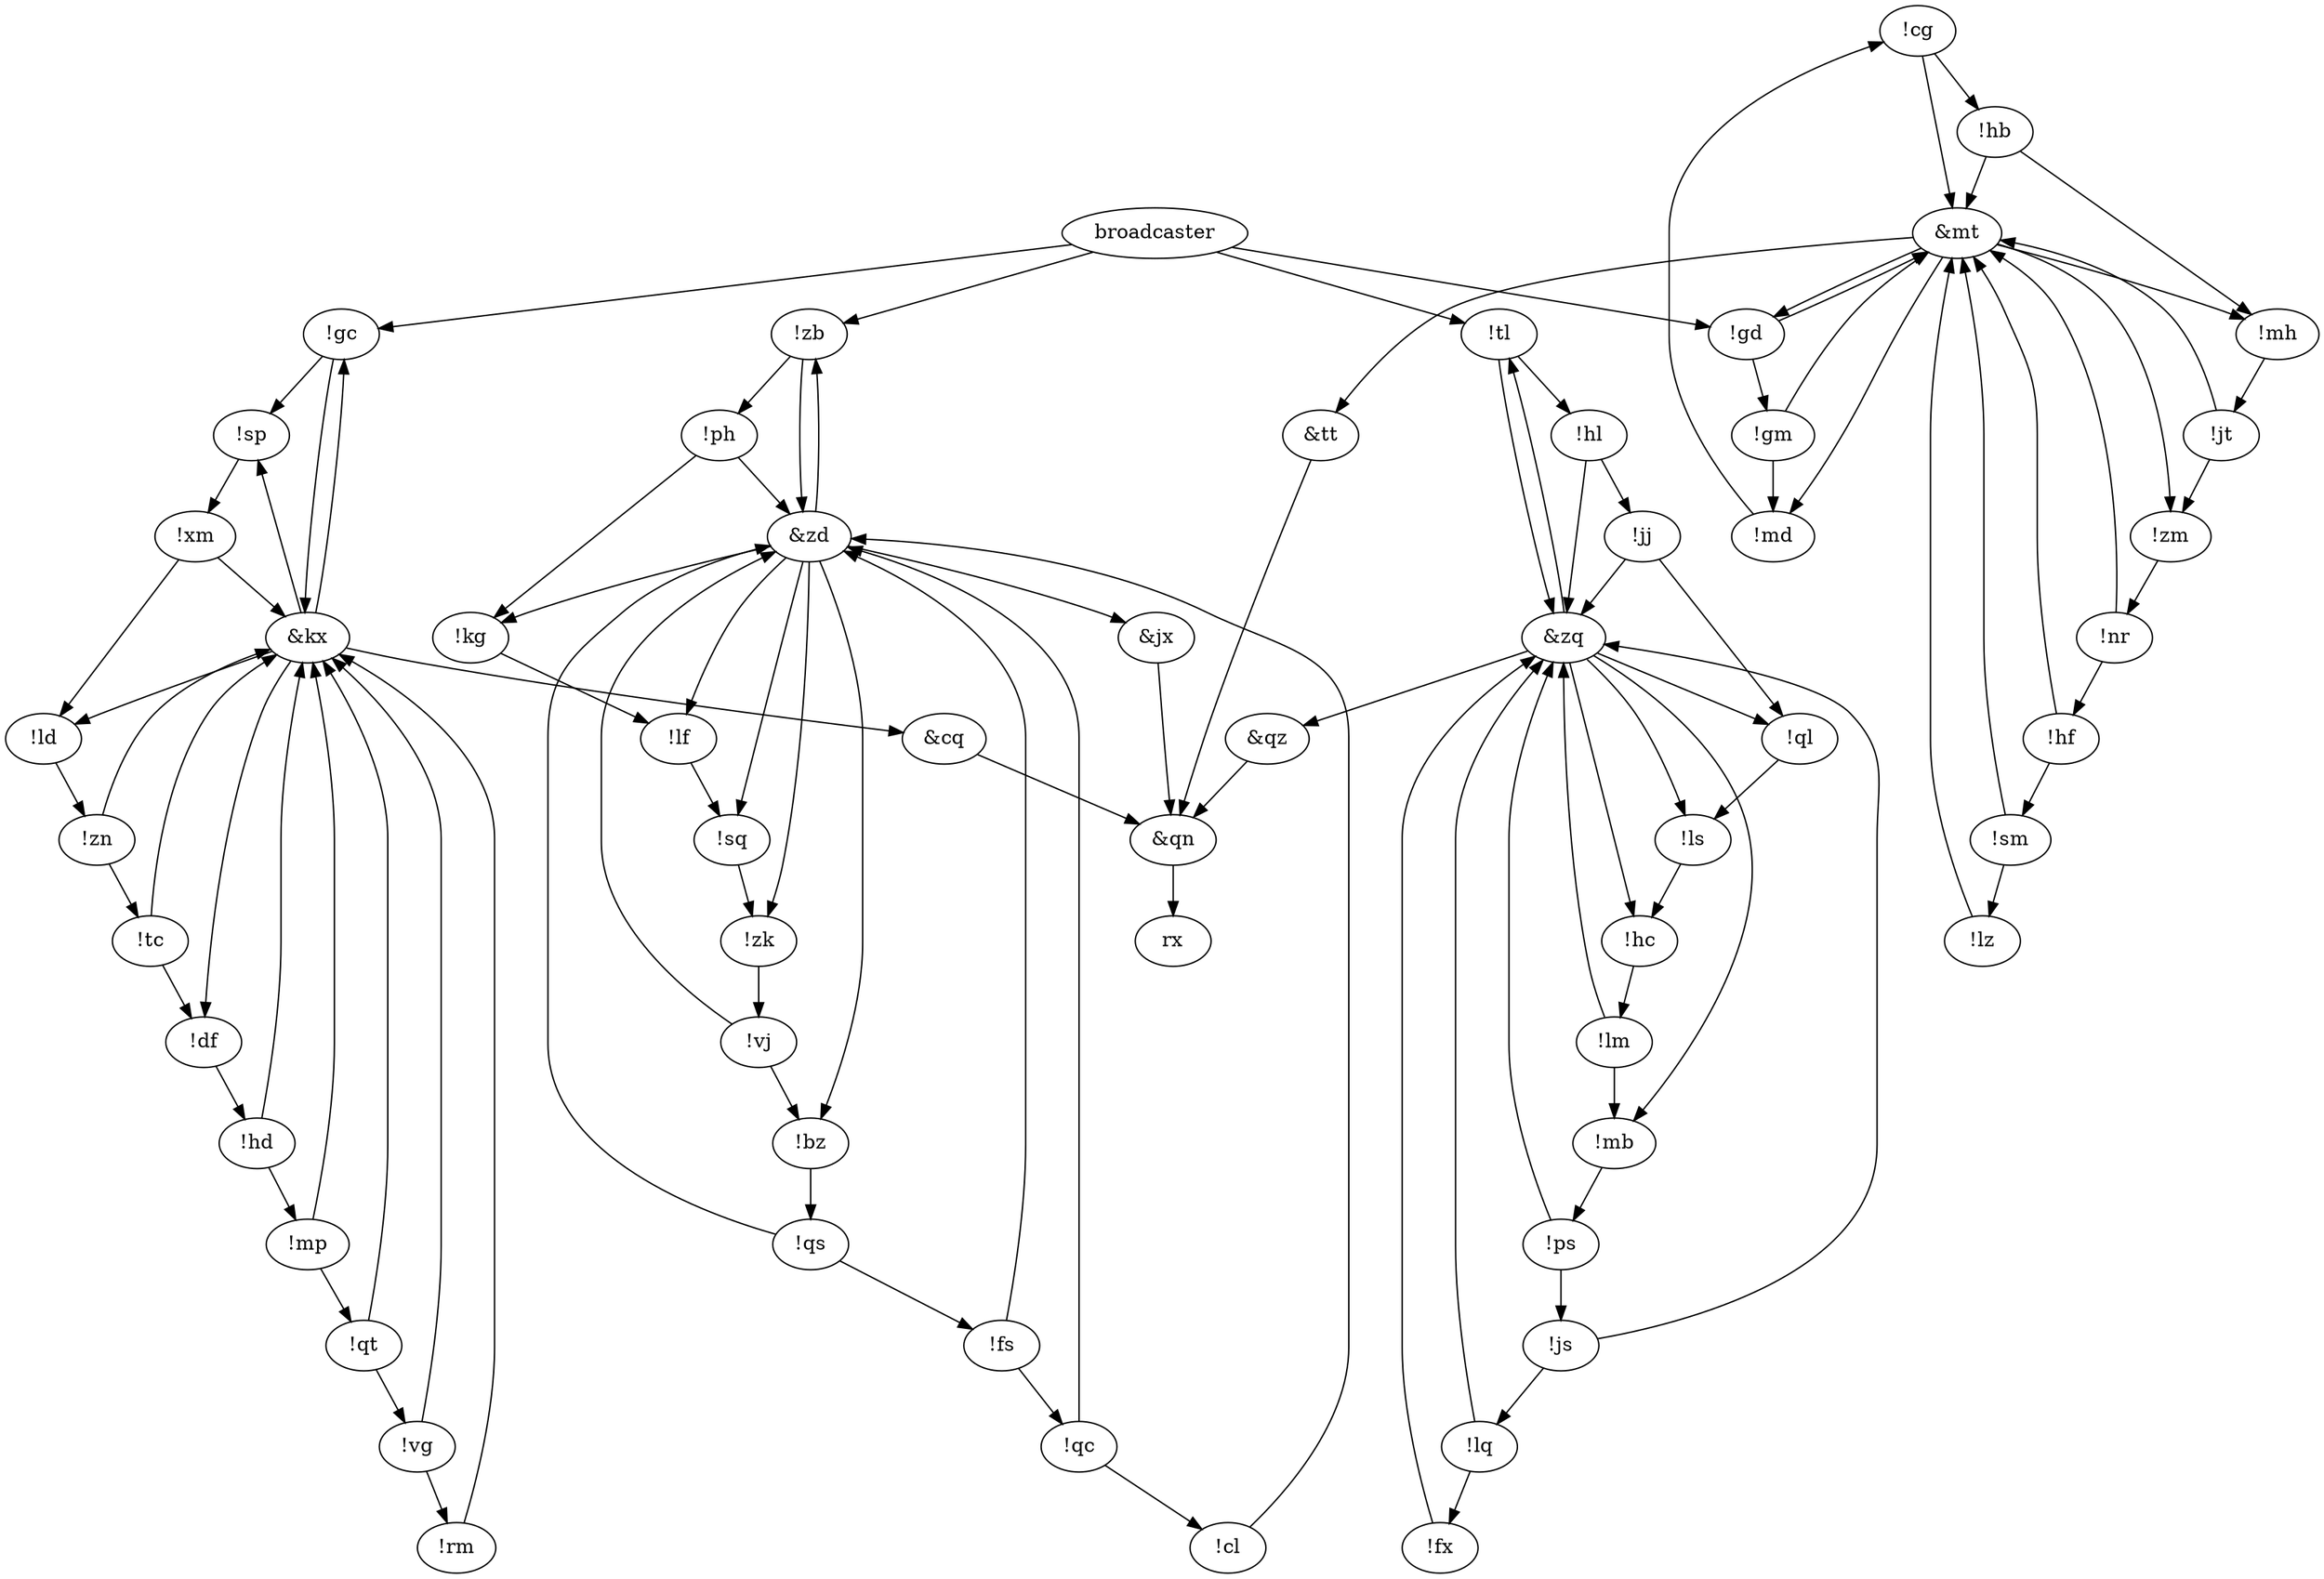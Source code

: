 digraph {
  "!cg" -> { "&mt", "!hb" }
  "!sp" -> { "!xm" }
  "!nr" -> { "!hf", "&mt" }
  "broadcaster" -> { "!tl", "!gd", "!zb", "!gc" }
  "&qz" -> { "&qn" }
  "!df" -> { "!hd" }
  "!vg" -> { "!rm", "&kx" }
  "!gm" -> { "&mt", "!md" }
  "!ls" -> { "!hc" }
  "!lq" -> { "&zq", "!fx" }
  "&zd" -> { "!bz", "!kg", "!zb", "!lf", "!sq", "!zk", "&jx" }
  "!lz" -> { "&mt" }
  "!sq" -> { "!zk" }
  "!zn" -> { "&kx", "!tc" }
  "&zq" -> { "!mb", "!hc", "&qz", "!ql", "!tl", "!ls" }
  "&mt" -> { "!zm", "&tt", "!mh", "!gd", "!md" }
  "!lm" -> { "!mb", "&zq" }
  "!hf" -> { "&mt", "!sm" }
  "!hb" -> { "!mh", "&mt" }
  "!rm" -> { "&kx" }
  "!gc" -> { "&kx", "!sp" }
  "&cq" -> { "&qn" }
  "!mh" -> { "!jt" }
  "!zm" -> { "!nr" }
  "!xm" -> { "&kx", "!ld" }
  "&jx" -> { "&qn" }
  "&qn" -> { "rx" }
  "!mp" -> { "!qt", "&kx" }
  "!zk" -> { "!vj" }
  "!hd" -> { "!mp", "&kx" }
  "!tl" -> { "&zq", "!hl" }
  "!zb" -> { "&zd", "!ph" }
  "!cl" -> { "&zd" }
  "&tt" -> { "&qn" }
  "!ld" -> { "!zn" }
  "!js" -> { "!lq", "&zq" }
  "!sm" -> { "&mt", "!lz" }
  "!qt" -> { "!vg", "&kx" }
  "!md" -> { "!cg" }
  "!vj" -> { "!bz", "&zd" }
  "!qs" -> { "&zd", "!fs" }
  "!mb" -> { "!ps" }
  "&kx" -> { "&cq", "!gc", "!sp", "!df", "!ld" }
  "!hc" -> { "!lm" }
  "!tc" -> { "!df", "&kx" }
  "!ps" -> { "!js", "&zq" }
  "!fs" -> { "!qc", "&zd" }
  "!hl" -> { "!jj", "&zq" }
  "!bz" -> { "!qs" }
  "!jj" -> { "&zq", "!ql" }
  "!ql" -> { "!ls" }
  "!ph" -> { "!kg", "&zd" }
  "!qc" -> { "!cl", "&zd" }
  "!lf" -> { "!sq" }
  "!kg" -> { "!lf" }
  "!fx" -> { "&zq" }
  "!jt" -> { "!zm", "&mt" }
  "!gd" -> { "!gm", "&mt" }
}
